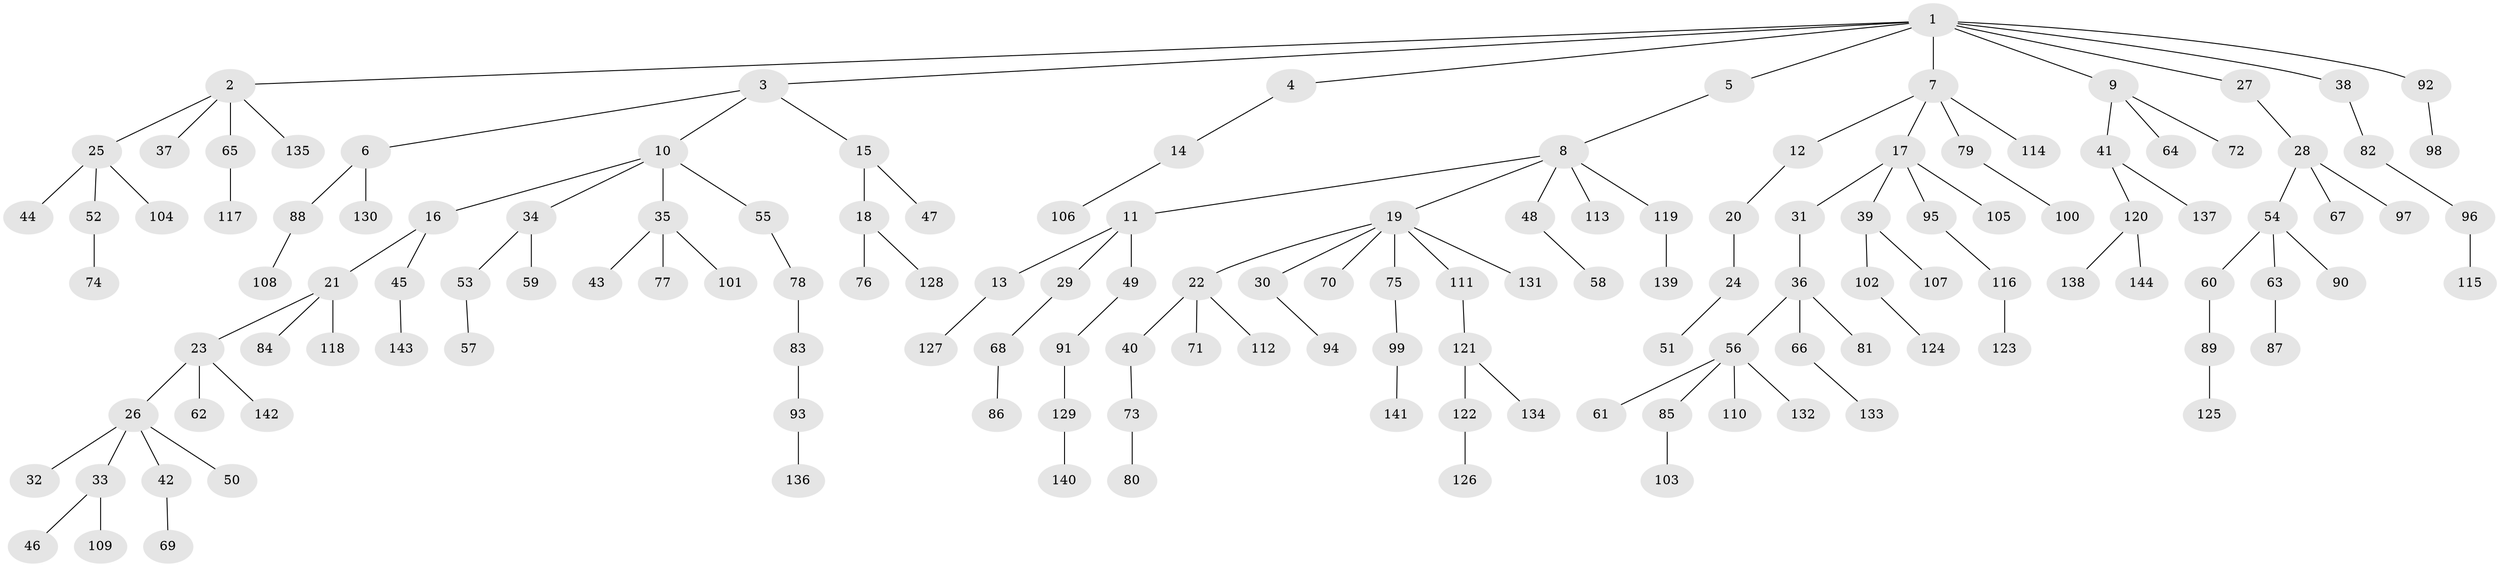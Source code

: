 // Generated by graph-tools (version 1.1) at 2025/15/03/09/25 04:15:30]
// undirected, 144 vertices, 143 edges
graph export_dot {
graph [start="1"]
  node [color=gray90,style=filled];
  1;
  2;
  3;
  4;
  5;
  6;
  7;
  8;
  9;
  10;
  11;
  12;
  13;
  14;
  15;
  16;
  17;
  18;
  19;
  20;
  21;
  22;
  23;
  24;
  25;
  26;
  27;
  28;
  29;
  30;
  31;
  32;
  33;
  34;
  35;
  36;
  37;
  38;
  39;
  40;
  41;
  42;
  43;
  44;
  45;
  46;
  47;
  48;
  49;
  50;
  51;
  52;
  53;
  54;
  55;
  56;
  57;
  58;
  59;
  60;
  61;
  62;
  63;
  64;
  65;
  66;
  67;
  68;
  69;
  70;
  71;
  72;
  73;
  74;
  75;
  76;
  77;
  78;
  79;
  80;
  81;
  82;
  83;
  84;
  85;
  86;
  87;
  88;
  89;
  90;
  91;
  92;
  93;
  94;
  95;
  96;
  97;
  98;
  99;
  100;
  101;
  102;
  103;
  104;
  105;
  106;
  107;
  108;
  109;
  110;
  111;
  112;
  113;
  114;
  115;
  116;
  117;
  118;
  119;
  120;
  121;
  122;
  123;
  124;
  125;
  126;
  127;
  128;
  129;
  130;
  131;
  132;
  133;
  134;
  135;
  136;
  137;
  138;
  139;
  140;
  141;
  142;
  143;
  144;
  1 -- 2;
  1 -- 3;
  1 -- 4;
  1 -- 5;
  1 -- 7;
  1 -- 9;
  1 -- 27;
  1 -- 38;
  1 -- 92;
  2 -- 25;
  2 -- 37;
  2 -- 65;
  2 -- 135;
  3 -- 6;
  3 -- 10;
  3 -- 15;
  4 -- 14;
  5 -- 8;
  6 -- 88;
  6 -- 130;
  7 -- 12;
  7 -- 17;
  7 -- 79;
  7 -- 114;
  8 -- 11;
  8 -- 19;
  8 -- 48;
  8 -- 113;
  8 -- 119;
  9 -- 41;
  9 -- 64;
  9 -- 72;
  10 -- 16;
  10 -- 34;
  10 -- 35;
  10 -- 55;
  11 -- 13;
  11 -- 29;
  11 -- 49;
  12 -- 20;
  13 -- 127;
  14 -- 106;
  15 -- 18;
  15 -- 47;
  16 -- 21;
  16 -- 45;
  17 -- 31;
  17 -- 39;
  17 -- 95;
  17 -- 105;
  18 -- 76;
  18 -- 128;
  19 -- 22;
  19 -- 30;
  19 -- 70;
  19 -- 75;
  19 -- 111;
  19 -- 131;
  20 -- 24;
  21 -- 23;
  21 -- 84;
  21 -- 118;
  22 -- 40;
  22 -- 71;
  22 -- 112;
  23 -- 26;
  23 -- 62;
  23 -- 142;
  24 -- 51;
  25 -- 44;
  25 -- 52;
  25 -- 104;
  26 -- 32;
  26 -- 33;
  26 -- 42;
  26 -- 50;
  27 -- 28;
  28 -- 54;
  28 -- 67;
  28 -- 97;
  29 -- 68;
  30 -- 94;
  31 -- 36;
  33 -- 46;
  33 -- 109;
  34 -- 53;
  34 -- 59;
  35 -- 43;
  35 -- 77;
  35 -- 101;
  36 -- 56;
  36 -- 66;
  36 -- 81;
  38 -- 82;
  39 -- 102;
  39 -- 107;
  40 -- 73;
  41 -- 120;
  41 -- 137;
  42 -- 69;
  45 -- 143;
  48 -- 58;
  49 -- 91;
  52 -- 74;
  53 -- 57;
  54 -- 60;
  54 -- 63;
  54 -- 90;
  55 -- 78;
  56 -- 61;
  56 -- 85;
  56 -- 110;
  56 -- 132;
  60 -- 89;
  63 -- 87;
  65 -- 117;
  66 -- 133;
  68 -- 86;
  73 -- 80;
  75 -- 99;
  78 -- 83;
  79 -- 100;
  82 -- 96;
  83 -- 93;
  85 -- 103;
  88 -- 108;
  89 -- 125;
  91 -- 129;
  92 -- 98;
  93 -- 136;
  95 -- 116;
  96 -- 115;
  99 -- 141;
  102 -- 124;
  111 -- 121;
  116 -- 123;
  119 -- 139;
  120 -- 138;
  120 -- 144;
  121 -- 122;
  121 -- 134;
  122 -- 126;
  129 -- 140;
}
